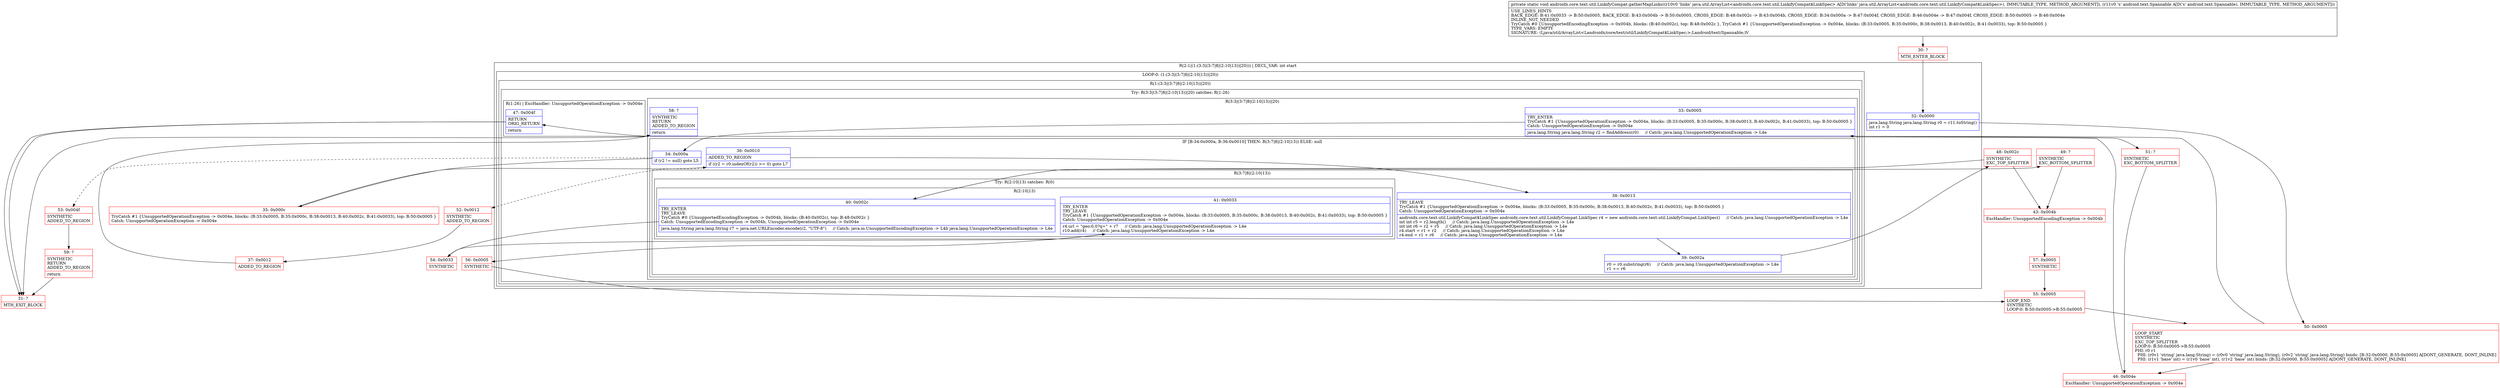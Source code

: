 digraph "CFG forandroidx.core.text.util.LinkifyCompat.gatherMapLinks(Ljava\/util\/ArrayList;Landroid\/text\/Spannable;)V" {
subgraph cluster_Region_747696565 {
label = "R(2:1|(1:(3:3|(3:7|8|(2:10|13))|20))) | DECL_VAR: int start\l";
node [shape=record,color=blue];
Node_32 [shape=record,label="{32\:\ 0x0000|java.lang.String java.lang.String r0 = r11.toString()\lint r1 = 0\l}"];
subgraph cluster_LoopRegion_1056966860 {
label = "LOOP:0: (1:(3:3|(3:7|8|(2:10|13))|20))";
node [shape=record,color=blue];
subgraph cluster_Region_523629282 {
label = "R(1:(3:3|(3:7|8|(2:10|13))|20))";
node [shape=record,color=blue];
subgraph cluster_TryCatchRegion_121634686 {
label = "Try: R(3:3|(3:7|8|(2:10|13))|20) catches: R(1:26)";
node [shape=record,color=blue];
subgraph cluster_Region_1286974417 {
label = "R(3:3|(3:7|8|(2:10|13))|20)";
node [shape=record,color=blue];
Node_33 [shape=record,label="{33\:\ 0x0005|TRY_ENTER\lTryCatch #1 \{UnsupportedOperationException \-\> 0x004e, blocks: (B:33:0x0005, B:35:0x000c, B:38:0x0013, B:40:0x002c, B:41:0x0033), top: B:50:0x0005 \}\lCatch: UnsupportedOperationException \-\> 0x004e\l|java.lang.String java.lang.String r2 = findAddress(r0)     \/\/ Catch: java.lang.UnsupportedOperationException \-\> L4e\l}"];
subgraph cluster_IfRegion_1330362677 {
label = "IF [B:34:0x000a, B:36:0x0010] THEN: R(3:7|8|(2:10|13)) ELSE: null";
node [shape=record,color=blue];
Node_34 [shape=record,label="{34\:\ 0x000a|if (r2 != null) goto L5\l}"];
Node_36 [shape=record,label="{36\:\ 0x0010|ADDED_TO_REGION\l|if ((r2 = r0.indexOf(r2)) \>= 0) goto L7\l}"];
subgraph cluster_Region_193453287 {
label = "R(3:7|8|(2:10|13))";
node [shape=record,color=blue];
Node_38 [shape=record,label="{38\:\ 0x0013|TRY_LEAVE\lTryCatch #1 \{UnsupportedOperationException \-\> 0x004e, blocks: (B:33:0x0005, B:35:0x000c, B:38:0x0013, B:40:0x002c, B:41:0x0033), top: B:50:0x0005 \}\lCatch: UnsupportedOperationException \-\> 0x004e\l|androidx.core.text.util.LinkifyCompat$LinkSpec androidx.core.text.util.LinkifyCompat.LinkSpec r4 = new androidx.core.text.util.LinkifyCompat.LinkSpec()     \/\/ Catch: java.lang.UnsupportedOperationException \-\> L4e\lint int r5 = r2.length()     \/\/ Catch: java.lang.UnsupportedOperationException \-\> L4e\lint int r6 = r2 + r5     \/\/ Catch: java.lang.UnsupportedOperationException \-\> L4e\lr4.start = r1 + r2     \/\/ Catch: java.lang.UnsupportedOperationException \-\> L4e\lr4.end = r1 + r6     \/\/ Catch: java.lang.UnsupportedOperationException \-\> L4e\l}"];
Node_39 [shape=record,label="{39\:\ 0x002a|r0 = r0.substring(r6)     \/\/ Catch: java.lang.UnsupportedOperationException \-\> L4e\lr1 += r6\l}"];
subgraph cluster_TryCatchRegion_1935293649 {
label = "Try: R(2:10|13) catches: R(0)";
node [shape=record,color=blue];
subgraph cluster_Region_1694360624 {
label = "R(2:10|13)";
node [shape=record,color=blue];
Node_40 [shape=record,label="{40\:\ 0x002c|TRY_ENTER\lTRY_LEAVE\lTryCatch #0 \{UnsupportedEncodingException \-\> 0x004b, blocks: (B:40:0x002c), top: B:48:0x002c \}\lCatch: UnsupportedEncodingException \-\> 0x004b, UnsupportedOperationException \-\> 0x004e\l|java.lang.String java.lang.String r7 = java.net.URLEncoder.encode(r2, \"UTF\-8\")     \/\/ Catch: java.io.UnsupportedEncodingException \-\> L4b java.lang.UnsupportedOperationException \-\> L4e\l}"];
Node_41 [shape=record,label="{41\:\ 0x0033|TRY_ENTER\lTRY_LEAVE\lTryCatch #1 \{UnsupportedOperationException \-\> 0x004e, blocks: (B:33:0x0005, B:35:0x000c, B:38:0x0013, B:40:0x002c, B:41:0x0033), top: B:50:0x0005 \}\lCatch: UnsupportedOperationException \-\> 0x004e\l|r4.url = \"geo:0,0?q=\" + r7     \/\/ Catch: java.lang.UnsupportedOperationException \-\> L4e\lr10.add(r4)     \/\/ Catch: java.lang.UnsupportedOperationException \-\> L4e\l}"];
}
subgraph cluster_Region_1277365278 {
label = "R(0) | ExcHandler: UnsupportedEncodingException \-\> 0x004b\l";
node [shape=record,color=blue];
}
}
}
}
Node_58 [shape=record,label="{58\:\ ?|SYNTHETIC\lRETURN\lADDED_TO_REGION\l|return\l}"];
}
subgraph cluster_Region_2091996570 {
label = "R(1:26) | ExcHandler: UnsupportedOperationException \-\> 0x004e\l";
node [shape=record,color=blue];
Node_47 [shape=record,label="{47\:\ 0x004f|RETURN\lORIG_RETURN\l|return\l}"];
}
}
}
}
}
subgraph cluster_Region_2091996570 {
label = "R(1:26) | ExcHandler: UnsupportedOperationException \-\> 0x004e\l";
node [shape=record,color=blue];
Node_47 [shape=record,label="{47\:\ 0x004f|RETURN\lORIG_RETURN\l|return\l}"];
}
subgraph cluster_Region_1277365278 {
label = "R(0) | ExcHandler: UnsupportedEncodingException \-\> 0x004b\l";
node [shape=record,color=blue];
}
Node_30 [shape=record,color=red,label="{30\:\ ?|MTH_ENTER_BLOCK\l}"];
Node_50 [shape=record,color=red,label="{50\:\ 0x0005|LOOP_START\lSYNTHETIC\lEXC_TOP_SPLITTER\lLOOP:0: B:50:0x0005\-\>B:55:0x0005\lPHI: r0 r1 \l  PHI: (r0v1 'string' java.lang.String) = (r0v0 'string' java.lang.String), (r0v2 'string' java.lang.String) binds: [B:32:0x0000, B:55:0x0005] A[DONT_GENERATE, DONT_INLINE]\l  PHI: (r1v1 'base' int) = (r1v0 'base' int), (r1v2 'base' int) binds: [B:32:0x0000, B:55:0x0005] A[DONT_GENERATE, DONT_INLINE]\l}"];
Node_35 [shape=record,color=red,label="{35\:\ 0x000c|TryCatch #1 \{UnsupportedOperationException \-\> 0x004e, blocks: (B:33:0x0005, B:35:0x000c, B:38:0x0013, B:40:0x002c, B:41:0x0033), top: B:50:0x0005 \}\lCatch: UnsupportedOperationException \-\> 0x004e\l}"];
Node_48 [shape=record,color=red,label="{48\:\ 0x002c|SYNTHETIC\lEXC_TOP_SPLITTER\l}"];
Node_49 [shape=record,color=red,label="{49\:\ ?|SYNTHETIC\lEXC_BOTTOM_SPLITTER\l}"];
Node_54 [shape=record,color=red,label="{54\:\ 0x0033|SYNTHETIC\l}"];
Node_56 [shape=record,color=red,label="{56\:\ 0x0005|SYNTHETIC\l}"];
Node_55 [shape=record,color=red,label="{55\:\ 0x0005|LOOP_END\lSYNTHETIC\lLOOP:0: B:50:0x0005\-\>B:55:0x0005\l}"];
Node_43 [shape=record,color=red,label="{43\:\ 0x004b|ExcHandler: UnsupportedEncodingException \-\> 0x004b\l}"];
Node_57 [shape=record,color=red,label="{57\:\ 0x0005|SYNTHETIC\l}"];
Node_52 [shape=record,color=red,label="{52\:\ 0x0012|SYNTHETIC\lADDED_TO_REGION\l}"];
Node_37 [shape=record,color=red,label="{37\:\ 0x0012|ADDED_TO_REGION\l}"];
Node_31 [shape=record,color=red,label="{31\:\ ?|MTH_EXIT_BLOCK\l}"];
Node_53 [shape=record,color=red,label="{53\:\ 0x004f|SYNTHETIC\lADDED_TO_REGION\l}"];
Node_59 [shape=record,color=red,label="{59\:\ ?|SYNTHETIC\lRETURN\lADDED_TO_REGION\l|return\l}"];
Node_51 [shape=record,color=red,label="{51\:\ ?|SYNTHETIC\lEXC_BOTTOM_SPLITTER\l}"];
Node_46 [shape=record,color=red,label="{46\:\ 0x004e|ExcHandler: UnsupportedOperationException \-\> 0x004e\l}"];
MethodNode[shape=record,label="{private static void androidx.core.text.util.LinkifyCompat.gatherMapLinks((r10v0 'links' java.util.ArrayList\<androidx.core.text.util.LinkifyCompat$LinkSpec\> A[D('links' java.util.ArrayList\<androidx.core.text.util.LinkifyCompat$LinkSpec\>), IMMUTABLE_TYPE, METHOD_ARGUMENT]), (r11v0 's' android.text.Spannable A[D('s' android.text.Spannable), IMMUTABLE_TYPE, METHOD_ARGUMENT]))  | USE_LINES_HINTS\lBACK_EDGE: B:41:0x0033 \-\> B:50:0x0005, BACK_EDGE: B:43:0x004b \-\> B:50:0x0005, CROSS_EDGE: B:48:0x002c \-\> B:43:0x004b, CROSS_EDGE: B:34:0x000a \-\> B:47:0x004f, CROSS_EDGE: B:46:0x004e \-\> B:47:0x004f, CROSS_EDGE: B:50:0x0005 \-\> B:46:0x004e\lINLINE_NOT_NEEDED\lTryCatch #0 \{UnsupportedEncodingException \-\> 0x004b, blocks: (B:40:0x002c), top: B:48:0x002c \}, TryCatch #1 \{UnsupportedOperationException \-\> 0x004e, blocks: (B:33:0x0005, B:35:0x000c, B:38:0x0013, B:40:0x002c, B:41:0x0033), top: B:50:0x0005 \}\lTYPE_VARS: EMPTY\lSIGNATURE: (Ljava\/util\/ArrayList\<Landroidx\/core\/text\/util\/LinkifyCompat$LinkSpec;\>;Landroid\/text\/Spannable;)V\l}"];
MethodNode -> Node_30;Node_32 -> Node_50;
Node_33 -> Node_34;
Node_33 -> Node_51;
Node_34 -> Node_35;
Node_34 -> Node_53[style=dashed];
Node_36 -> Node_38;
Node_36 -> Node_52[style=dashed];
Node_38 -> Node_39;
Node_39 -> Node_48;
Node_40 -> Node_49;
Node_40 -> Node_54;
Node_41 -> Node_56;
Node_58 -> Node_31;
Node_47 -> Node_31;
Node_47 -> Node_31;
Node_30 -> Node_32;
Node_50 -> Node_33;
Node_50 -> Node_46;
Node_35 -> Node_36;
Node_48 -> Node_40;
Node_48 -> Node_43;
Node_49 -> Node_43;
Node_54 -> Node_41;
Node_56 -> Node_55;
Node_55 -> Node_50;
Node_43 -> Node_57;
Node_57 -> Node_55;
Node_52 -> Node_37;
Node_37 -> Node_58;
Node_53 -> Node_59;
Node_59 -> Node_31;
Node_51 -> Node_46;
Node_46 -> Node_47;
}

